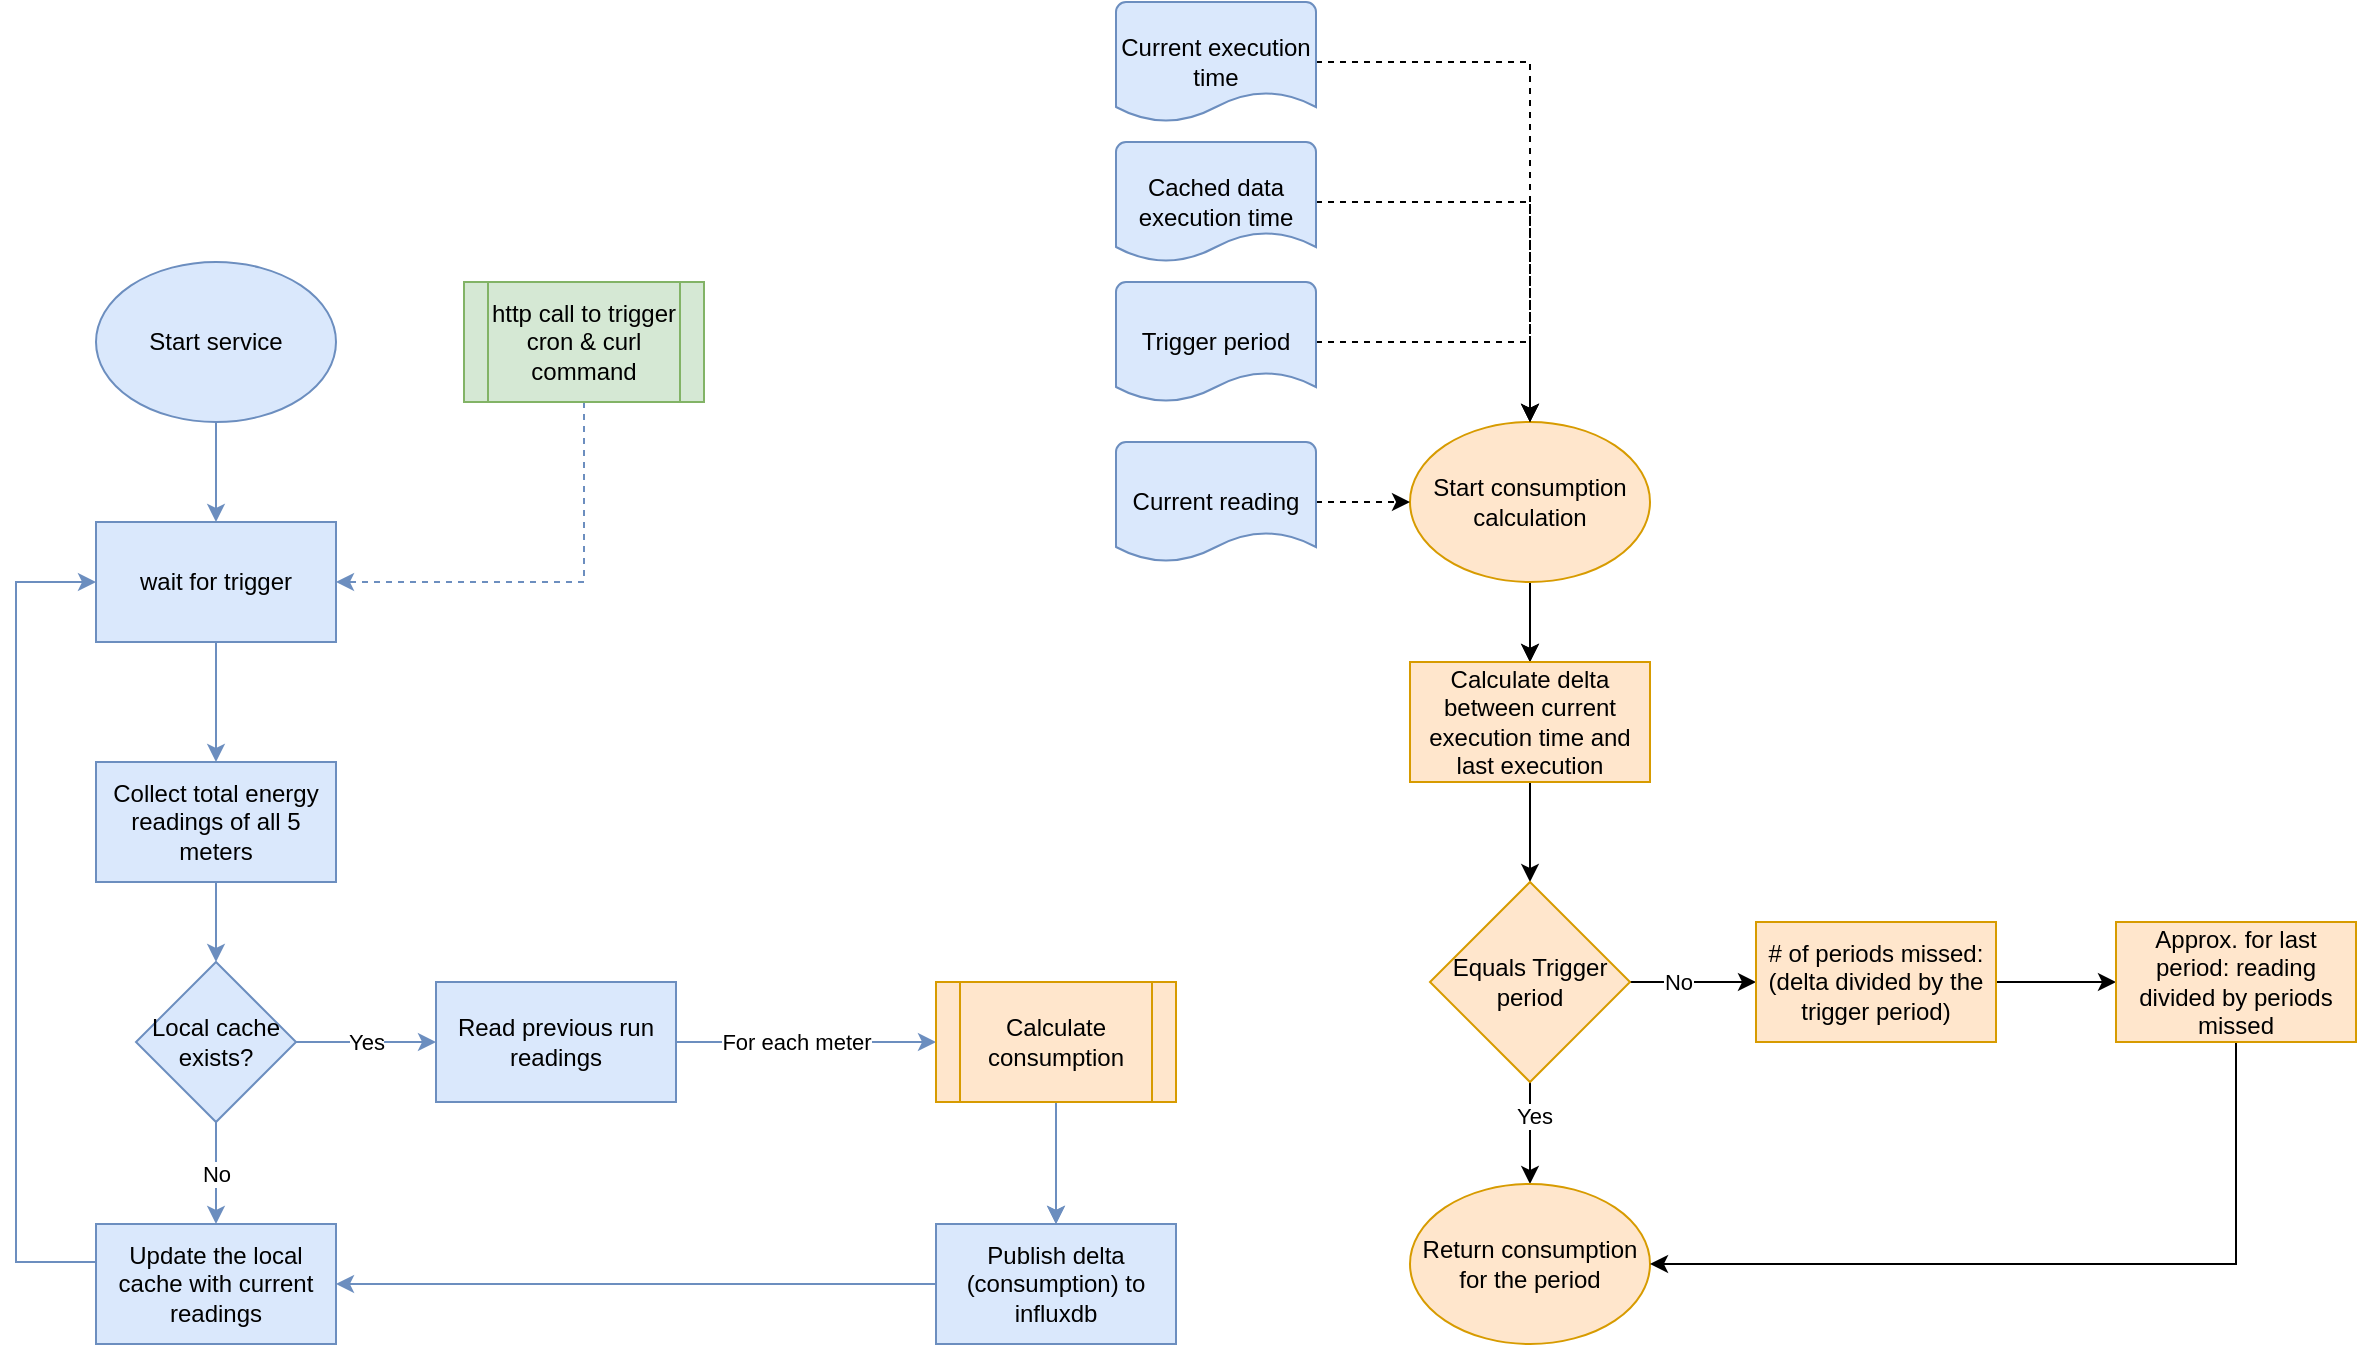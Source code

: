<mxfile version="14.5.3" type="github">
  <diagram id="zVyB01YKCpfNJ9keWLHa" name="Page-1">
    <mxGraphModel dx="1351" dy="839" grid="1" gridSize="10" guides="1" tooltips="1" connect="1" arrows="1" fold="1" page="1" pageScale="1" pageWidth="1654" pageHeight="1169" math="0" shadow="0">
      <root>
        <mxCell id="0" />
        <mxCell id="1" parent="0" />
        <mxCell id="hSHyRgKjsHBer7e3YNkG-25" style="edgeStyle=orthogonalEdgeStyle;rounded=0;orthogonalLoop=1;jettySize=auto;html=1;entryX=0.5;entryY=0;entryDx=0;entryDy=0;fillColor=#dae8fc;strokeColor=#6c8ebf;" parent="1" source="hSHyRgKjsHBer7e3YNkG-1" target="hSHyRgKjsHBer7e3YNkG-15" edge="1">
          <mxGeometry relative="1" as="geometry" />
        </mxCell>
        <mxCell id="hSHyRgKjsHBer7e3YNkG-1" value="Collect total energy readings of all 5 meters" style="rounded=0;whiteSpace=wrap;html=1;fillColor=#dae8fc;strokeColor=#6c8ebf;" parent="1" vertex="1">
          <mxGeometry x="57" y="404" width="120" height="60" as="geometry" />
        </mxCell>
        <mxCell id="hSHyRgKjsHBer7e3YNkG-11" style="edgeStyle=orthogonalEdgeStyle;rounded=0;orthogonalLoop=1;jettySize=auto;html=1;entryX=0.5;entryY=0;entryDx=0;entryDy=0;fillColor=#dae8fc;strokeColor=#6c8ebf;" parent="1" source="hSHyRgKjsHBer7e3YNkG-2" target="hSHyRgKjsHBer7e3YNkG-10" edge="1">
          <mxGeometry relative="1" as="geometry" />
        </mxCell>
        <mxCell id="hSHyRgKjsHBer7e3YNkG-2" value="Start service" style="ellipse;whiteSpace=wrap;html=1;fillColor=#dae8fc;strokeColor=#6c8ebf;" parent="1" vertex="1">
          <mxGeometry x="57" y="154" width="120" height="80" as="geometry" />
        </mxCell>
        <mxCell id="hSHyRgKjsHBer7e3YNkG-17" style="edgeStyle=orthogonalEdgeStyle;rounded=0;orthogonalLoop=1;jettySize=auto;html=1;entryX=0;entryY=0.5;entryDx=0;entryDy=0;fillColor=#dae8fc;strokeColor=#6c8ebf;" parent="1" source="hSHyRgKjsHBer7e3YNkG-9" target="hSHyRgKjsHBer7e3YNkG-10" edge="1">
          <mxGeometry relative="1" as="geometry">
            <Array as="points">
              <mxPoint x="17" y="654" />
              <mxPoint x="17" y="314" />
            </Array>
          </mxGeometry>
        </mxCell>
        <mxCell id="hSHyRgKjsHBer7e3YNkG-9" value="Update the local cache with current readings" style="rounded=0;whiteSpace=wrap;html=1;fillColor=#dae8fc;strokeColor=#6c8ebf;" parent="1" vertex="1">
          <mxGeometry x="57" y="635" width="120" height="60" as="geometry" />
        </mxCell>
        <mxCell id="hSHyRgKjsHBer7e3YNkG-27" style="edgeStyle=orthogonalEdgeStyle;rounded=0;orthogonalLoop=1;jettySize=auto;html=1;entryX=0.5;entryY=0;entryDx=0;entryDy=0;fillColor=#dae8fc;strokeColor=#6c8ebf;" parent="1" source="hSHyRgKjsHBer7e3YNkG-10" target="hSHyRgKjsHBer7e3YNkG-1" edge="1">
          <mxGeometry relative="1" as="geometry" />
        </mxCell>
        <mxCell id="hSHyRgKjsHBer7e3YNkG-10" value="wait for trigger" style="rounded=0;whiteSpace=wrap;html=1;fillColor=#dae8fc;strokeColor=#6c8ebf;" parent="1" vertex="1">
          <mxGeometry x="57" y="284" width="120" height="60" as="geometry" />
        </mxCell>
        <mxCell id="hSHyRgKjsHBer7e3YNkG-23" value="Yes" style="edgeStyle=orthogonalEdgeStyle;rounded=0;orthogonalLoop=1;jettySize=auto;html=1;entryX=0;entryY=0.5;entryDx=0;entryDy=0;fillColor=#dae8fc;strokeColor=#6c8ebf;" parent="1" source="hSHyRgKjsHBer7e3YNkG-15" target="hSHyRgKjsHBer7e3YNkG-18" edge="1">
          <mxGeometry relative="1" as="geometry" />
        </mxCell>
        <mxCell id="hSHyRgKjsHBer7e3YNkG-24" value="No" style="edgeStyle=orthogonalEdgeStyle;rounded=0;orthogonalLoop=1;jettySize=auto;html=1;entryX=0.5;entryY=0;entryDx=0;entryDy=0;fillColor=#dae8fc;strokeColor=#6c8ebf;" parent="1" source="hSHyRgKjsHBer7e3YNkG-15" target="hSHyRgKjsHBer7e3YNkG-9" edge="1">
          <mxGeometry relative="1" as="geometry" />
        </mxCell>
        <mxCell id="hSHyRgKjsHBer7e3YNkG-15" value="Local cache exists?" style="rhombus;whiteSpace=wrap;html=1;fillColor=#dae8fc;strokeColor=#6c8ebf;" parent="1" vertex="1">
          <mxGeometry x="77" y="504" width="80" height="80" as="geometry" />
        </mxCell>
        <mxCell id="hSHyRgKjsHBer7e3YNkG-21" style="edgeStyle=orthogonalEdgeStyle;rounded=0;orthogonalLoop=1;jettySize=auto;html=1;entryX=0;entryY=0.5;entryDx=0;entryDy=0;fillColor=#dae8fc;strokeColor=#6c8ebf;" parent="1" source="hSHyRgKjsHBer7e3YNkG-18" target="hSHyRgKjsHBer7e3YNkG-31" edge="1">
          <mxGeometry relative="1" as="geometry">
            <mxPoint x="407" y="544" as="targetPoint" />
          </mxGeometry>
        </mxCell>
        <mxCell id="RZQT81cSgJ_5UXznJnwP-21" value="For each meter" style="edgeLabel;html=1;align=center;verticalAlign=middle;resizable=0;points=[];" vertex="1" connectable="0" parent="hSHyRgKjsHBer7e3YNkG-21">
          <mxGeometry x="-0.415" y="2" relative="1" as="geometry">
            <mxPoint x="21.94" y="2" as="offset" />
          </mxGeometry>
        </mxCell>
        <mxCell id="hSHyRgKjsHBer7e3YNkG-18" value="Read previous run readings" style="rounded=0;whiteSpace=wrap;html=1;fillColor=#dae8fc;strokeColor=#6c8ebf;" parent="1" vertex="1">
          <mxGeometry x="227" y="514" width="120" height="60" as="geometry" />
        </mxCell>
        <mxCell id="hSHyRgKjsHBer7e3YNkG-22" style="edgeStyle=orthogonalEdgeStyle;rounded=0;orthogonalLoop=1;jettySize=auto;html=1;entryX=0.5;entryY=0;entryDx=0;entryDy=0;fillColor=#dae8fc;strokeColor=#6c8ebf;exitX=0.5;exitY=1;exitDx=0;exitDy=0;" parent="1" target="hSHyRgKjsHBer7e3YNkG-20" edge="1" source="hSHyRgKjsHBer7e3YNkG-31">
          <mxGeometry relative="1" as="geometry">
            <mxPoint x="467" y="574" as="sourcePoint" />
          </mxGeometry>
        </mxCell>
        <mxCell id="hSHyRgKjsHBer7e3YNkG-26" style="edgeStyle=orthogonalEdgeStyle;rounded=0;orthogonalLoop=1;jettySize=auto;html=1;entryX=1;entryY=0.5;entryDx=0;entryDy=0;fillColor=#dae8fc;strokeColor=#6c8ebf;" parent="1" source="hSHyRgKjsHBer7e3YNkG-20" target="hSHyRgKjsHBer7e3YNkG-9" edge="1">
          <mxGeometry relative="1" as="geometry" />
        </mxCell>
        <mxCell id="hSHyRgKjsHBer7e3YNkG-20" value="Publish delta (consumption) to influxdb" style="rounded=0;whiteSpace=wrap;html=1;fillColor=#dae8fc;strokeColor=#6c8ebf;" parent="1" vertex="1">
          <mxGeometry x="477" y="635" width="120" height="60" as="geometry" />
        </mxCell>
        <mxCell id="hSHyRgKjsHBer7e3YNkG-30" style="edgeStyle=orthogonalEdgeStyle;rounded=0;orthogonalLoop=1;jettySize=auto;html=1;entryX=1;entryY=0.5;entryDx=0;entryDy=0;exitX=0.5;exitY=1;exitDx=0;exitDy=0;dashed=1;fillColor=#dae8fc;strokeColor=#6c8ebf;" parent="1" source="hSHyRgKjsHBer7e3YNkG-29" target="hSHyRgKjsHBer7e3YNkG-10" edge="1">
          <mxGeometry relative="1" as="geometry" />
        </mxCell>
        <mxCell id="hSHyRgKjsHBer7e3YNkG-29" value="http call to trigger&lt;br&gt;cron &amp;amp; curl command" style="shape=process;whiteSpace=wrap;html=1;backgroundOutline=1;fillColor=#d5e8d4;strokeColor=#82b366;" parent="1" vertex="1">
          <mxGeometry x="241" y="164" width="120" height="60" as="geometry" />
        </mxCell>
        <mxCell id="hSHyRgKjsHBer7e3YNkG-32" value="" style="edgeStyle=orthogonalEdgeStyle;rounded=0;orthogonalLoop=1;jettySize=auto;html=1;dashed=1;exitX=0.5;exitY=1;exitDx=0;exitDy=0;fillColor=#dae8fc;strokeColor=#6c8ebf;" parent="1" source="hSHyRgKjsHBer7e3YNkG-31" target="hSHyRgKjsHBer7e3YNkG-20" edge="1">
          <mxGeometry relative="1" as="geometry" />
        </mxCell>
        <mxCell id="hSHyRgKjsHBer7e3YNkG-31" value="Calculate consumption" style="shape=process;whiteSpace=wrap;html=1;backgroundOutline=1;fillColor=#ffe6cc;strokeColor=#d79b00;" parent="1" vertex="1">
          <mxGeometry x="477" y="514" width="120" height="60" as="geometry" />
        </mxCell>
        <mxCell id="RZQT81cSgJ_5UXznJnwP-20" style="edgeStyle=orthogonalEdgeStyle;rounded=0;orthogonalLoop=1;jettySize=auto;html=1;entryX=0.5;entryY=0;entryDx=0;entryDy=0;dashed=1;" edge="1" parent="1" source="RZQT81cSgJ_5UXznJnwP-1" target="RZQT81cSgJ_5UXznJnwP-2">
          <mxGeometry relative="1" as="geometry" />
        </mxCell>
        <mxCell id="RZQT81cSgJ_5UXznJnwP-24" value="" style="edgeStyle=orthogonalEdgeStyle;rounded=0;orthogonalLoop=1;jettySize=auto;html=1;" edge="1" parent="1" source="RZQT81cSgJ_5UXznJnwP-1" target="RZQT81cSgJ_5UXznJnwP-2">
          <mxGeometry relative="1" as="geometry" />
        </mxCell>
        <mxCell id="RZQT81cSgJ_5UXznJnwP-1" value="Start consumption calculation" style="ellipse;whiteSpace=wrap;html=1;fillColor=#ffe6cc;strokeColor=#d79b00;" vertex="1" parent="1">
          <mxGeometry x="714" y="234" width="120" height="80" as="geometry" />
        </mxCell>
        <mxCell id="RZQT81cSgJ_5UXznJnwP-19" style="edgeStyle=orthogonalEdgeStyle;rounded=0;orthogonalLoop=1;jettySize=auto;html=1;entryX=0.5;entryY=0;entryDx=0;entryDy=0;entryPerimeter=0;" edge="1" parent="1" source="RZQT81cSgJ_5UXznJnwP-2" target="RZQT81cSgJ_5UXznJnwP-18">
          <mxGeometry relative="1" as="geometry" />
        </mxCell>
        <mxCell id="RZQT81cSgJ_5UXznJnwP-2" value="Calculate delta between current execution time and last execution" style="rounded=0;whiteSpace=wrap;html=1;fillColor=#ffe6cc;strokeColor=#d79b00;" vertex="1" parent="1">
          <mxGeometry x="714" y="354" width="120" height="60" as="geometry" />
        </mxCell>
        <mxCell id="RZQT81cSgJ_5UXznJnwP-11" style="edgeStyle=orthogonalEdgeStyle;rounded=0;orthogonalLoop=1;jettySize=auto;html=1;dashed=1;exitX=1;exitY=0.5;exitDx=0;exitDy=0;exitPerimeter=0;" edge="1" parent="1" source="RZQT81cSgJ_5UXznJnwP-9" target="RZQT81cSgJ_5UXznJnwP-1">
          <mxGeometry relative="1" as="geometry" />
        </mxCell>
        <mxCell id="RZQT81cSgJ_5UXznJnwP-9" value="Current execution time" style="strokeWidth=1;html=1;shape=mxgraph.flowchart.document2;whiteSpace=wrap;size=0.25;fillColor=#dae8fc;strokeColor=#6c8ebf;" vertex="1" parent="1">
          <mxGeometry x="567" y="24" width="100" height="60" as="geometry" />
        </mxCell>
        <mxCell id="RZQT81cSgJ_5UXznJnwP-14" style="edgeStyle=orthogonalEdgeStyle;rounded=0;orthogonalLoop=1;jettySize=auto;html=1;dashed=1;entryX=0.5;entryY=0;entryDx=0;entryDy=0;" edge="1" parent="1" source="RZQT81cSgJ_5UXznJnwP-13" target="RZQT81cSgJ_5UXznJnwP-1">
          <mxGeometry relative="1" as="geometry" />
        </mxCell>
        <mxCell id="RZQT81cSgJ_5UXznJnwP-13" value="Cached data execution time" style="strokeWidth=1;html=1;shape=mxgraph.flowchart.document2;whiteSpace=wrap;size=0.25;fillColor=#dae8fc;strokeColor=#6c8ebf;" vertex="1" parent="1">
          <mxGeometry x="567" y="94" width="100" height="60" as="geometry" />
        </mxCell>
        <mxCell id="RZQT81cSgJ_5UXznJnwP-17" style="edgeStyle=orthogonalEdgeStyle;rounded=0;orthogonalLoop=1;jettySize=auto;html=1;entryX=0.5;entryY=0;entryDx=0;entryDy=0;dashed=1;" edge="1" parent="1" source="RZQT81cSgJ_5UXznJnwP-16" target="RZQT81cSgJ_5UXznJnwP-1">
          <mxGeometry relative="1" as="geometry" />
        </mxCell>
        <mxCell id="RZQT81cSgJ_5UXznJnwP-16" value="Trigger period" style="strokeWidth=1;html=1;shape=mxgraph.flowchart.document2;whiteSpace=wrap;size=0.25;fillColor=#dae8fc;strokeColor=#6c8ebf;" vertex="1" parent="1">
          <mxGeometry x="567" y="164" width="100" height="60" as="geometry" />
        </mxCell>
        <mxCell id="RZQT81cSgJ_5UXznJnwP-26" style="edgeStyle=orthogonalEdgeStyle;rounded=0;orthogonalLoop=1;jettySize=auto;html=1;" edge="1" parent="1" source="RZQT81cSgJ_5UXznJnwP-18" target="RZQT81cSgJ_5UXznJnwP-25">
          <mxGeometry relative="1" as="geometry" />
        </mxCell>
        <mxCell id="RZQT81cSgJ_5UXznJnwP-27" value="Yes" style="edgeLabel;html=1;align=center;verticalAlign=middle;resizable=0;points=[];" vertex="1" connectable="0" parent="RZQT81cSgJ_5UXznJnwP-26">
          <mxGeometry x="-0.344" y="2" relative="1" as="geometry">
            <mxPoint as="offset" />
          </mxGeometry>
        </mxCell>
        <mxCell id="RZQT81cSgJ_5UXznJnwP-29" style="edgeStyle=orthogonalEdgeStyle;rounded=0;orthogonalLoop=1;jettySize=auto;html=1;entryX=0;entryY=0.5;entryDx=0;entryDy=0;" edge="1" parent="1" source="RZQT81cSgJ_5UXznJnwP-18" target="RZQT81cSgJ_5UXznJnwP-28">
          <mxGeometry relative="1" as="geometry" />
        </mxCell>
        <mxCell id="RZQT81cSgJ_5UXznJnwP-30" value="No" style="edgeLabel;html=1;align=center;verticalAlign=middle;resizable=0;points=[];" vertex="1" connectable="0" parent="RZQT81cSgJ_5UXznJnwP-29">
          <mxGeometry x="-0.235" y="2" relative="1" as="geometry">
            <mxPoint y="2" as="offset" />
          </mxGeometry>
        </mxCell>
        <mxCell id="RZQT81cSgJ_5UXznJnwP-18" value="Equals Trigger period" style="strokeWidth=1;html=1;shape=mxgraph.flowchart.decision;whiteSpace=wrap;fillColor=#ffe6cc;strokeColor=#d79b00;" vertex="1" parent="1">
          <mxGeometry x="724" y="464" width="100" height="100" as="geometry" />
        </mxCell>
        <mxCell id="RZQT81cSgJ_5UXznJnwP-25" value="Return consumption for the period" style="ellipse;whiteSpace=wrap;html=1;fillColor=#ffe6cc;strokeColor=#d79b00;" vertex="1" parent="1">
          <mxGeometry x="714" y="615" width="120" height="80" as="geometry" />
        </mxCell>
        <mxCell id="RZQT81cSgJ_5UXznJnwP-34" style="edgeStyle=orthogonalEdgeStyle;rounded=0;orthogonalLoop=1;jettySize=auto;html=1;entryX=0;entryY=0.5;entryDx=0;entryDy=0;" edge="1" parent="1" source="RZQT81cSgJ_5UXznJnwP-28" target="RZQT81cSgJ_5UXznJnwP-31">
          <mxGeometry relative="1" as="geometry" />
        </mxCell>
        <mxCell id="RZQT81cSgJ_5UXznJnwP-28" value="# of periods missed: (delta divided by the trigger period)" style="rounded=0;whiteSpace=wrap;html=1;fillColor=#ffe6cc;strokeColor=#d79b00;" vertex="1" parent="1">
          <mxGeometry x="887" y="484" width="120" height="60" as="geometry" />
        </mxCell>
        <mxCell id="RZQT81cSgJ_5UXznJnwP-35" style="edgeStyle=orthogonalEdgeStyle;rounded=0;orthogonalLoop=1;jettySize=auto;html=1;entryX=1;entryY=0.5;entryDx=0;entryDy=0;exitX=0.5;exitY=1;exitDx=0;exitDy=0;" edge="1" parent="1" source="RZQT81cSgJ_5UXznJnwP-31" target="RZQT81cSgJ_5UXznJnwP-25">
          <mxGeometry relative="1" as="geometry">
            <Array as="points">
              <mxPoint x="1127" y="655" />
            </Array>
          </mxGeometry>
        </mxCell>
        <mxCell id="RZQT81cSgJ_5UXznJnwP-31" value="Approx. for last period: reading divided by periods missed" style="rounded=0;whiteSpace=wrap;html=1;fillColor=#ffe6cc;strokeColor=#d79b00;" vertex="1" parent="1">
          <mxGeometry x="1067" y="484" width="120" height="60" as="geometry" />
        </mxCell>
        <mxCell id="RZQT81cSgJ_5UXznJnwP-33" style="edgeStyle=orthogonalEdgeStyle;rounded=0;orthogonalLoop=1;jettySize=auto;html=1;entryX=0;entryY=0.5;entryDx=0;entryDy=0;dashed=1;" edge="1" parent="1" source="RZQT81cSgJ_5UXznJnwP-32" target="RZQT81cSgJ_5UXznJnwP-1">
          <mxGeometry relative="1" as="geometry" />
        </mxCell>
        <mxCell id="RZQT81cSgJ_5UXznJnwP-32" value="Current reading" style="strokeWidth=1;html=1;shape=mxgraph.flowchart.document2;whiteSpace=wrap;size=0.25;fillColor=#dae8fc;strokeColor=#6c8ebf;" vertex="1" parent="1">
          <mxGeometry x="567" y="244" width="100" height="60" as="geometry" />
        </mxCell>
      </root>
    </mxGraphModel>
  </diagram>
</mxfile>
